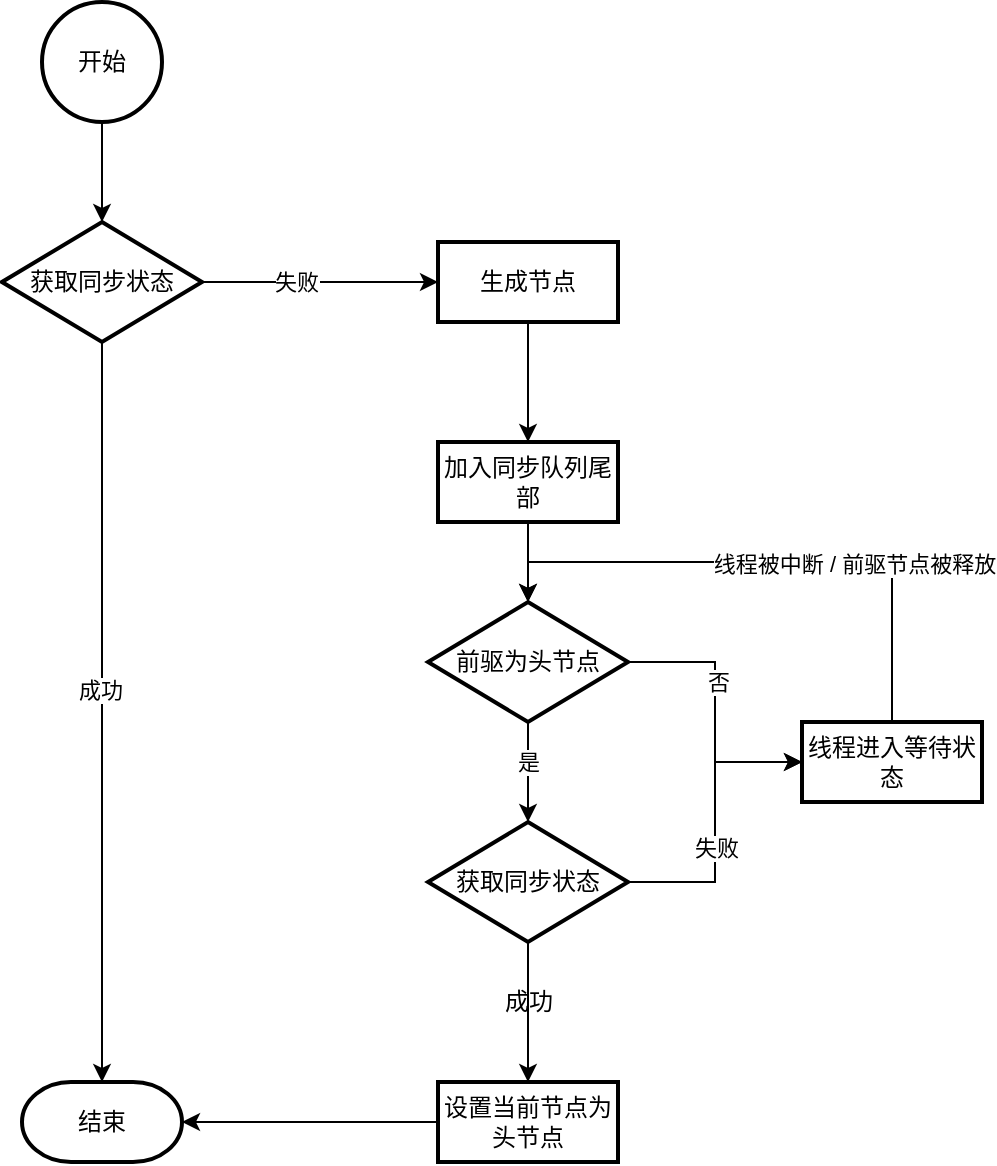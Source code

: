 <mxfile version="17.4.6" type="github">
  <diagram id="JyO5wfIBnVWaUuV6kD45" name="Page-1">
    <mxGraphModel dx="1038" dy="547" grid="1" gridSize="10" guides="1" tooltips="1" connect="1" arrows="1" fold="1" page="1" pageScale="1" pageWidth="850" pageHeight="1100" math="0" shadow="0">
      <root>
        <mxCell id="0" />
        <mxCell id="1" parent="0" />
        <mxCell id="2" value="结束" style="strokeWidth=2;html=1;shape=mxgraph.flowchart.terminator;whiteSpace=wrap;" parent="1" vertex="1">
          <mxGeometry x="80" y="600" width="80" height="40" as="geometry" />
        </mxCell>
        <mxCell id="oCD7jEItD05XK45wnstF-4" value="" style="edgeStyle=orthogonalEdgeStyle;rounded=0;orthogonalLoop=1;jettySize=auto;html=1;" edge="1" parent="1" source="3" target="oCD7jEItD05XK45wnstF-3">
          <mxGeometry relative="1" as="geometry" />
        </mxCell>
        <mxCell id="3" value="开始" style="strokeWidth=2;html=1;shape=mxgraph.flowchart.start_2;whiteSpace=wrap;" parent="1" vertex="1">
          <mxGeometry x="90" y="60" width="60" height="60" as="geometry" />
        </mxCell>
        <mxCell id="oCD7jEItD05XK45wnstF-6" value="" style="edgeStyle=orthogonalEdgeStyle;rounded=0;orthogonalLoop=1;jettySize=auto;html=1;" edge="1" parent="1" source="oCD7jEItD05XK45wnstF-3" target="oCD7jEItD05XK45wnstF-5">
          <mxGeometry relative="1" as="geometry" />
        </mxCell>
        <mxCell id="oCD7jEItD05XK45wnstF-22" value="失败" style="edgeLabel;html=1;align=center;verticalAlign=middle;resizable=0;points=[];" vertex="1" connectable="0" parent="oCD7jEItD05XK45wnstF-6">
          <mxGeometry x="-0.203" relative="1" as="geometry">
            <mxPoint as="offset" />
          </mxGeometry>
        </mxCell>
        <mxCell id="oCD7jEItD05XK45wnstF-20" style="edgeStyle=orthogonalEdgeStyle;rounded=0;orthogonalLoop=1;jettySize=auto;html=1;exitX=0.5;exitY=1;exitDx=0;exitDy=0;exitPerimeter=0;" edge="1" parent="1" source="oCD7jEItD05XK45wnstF-3" target="2">
          <mxGeometry relative="1" as="geometry" />
        </mxCell>
        <mxCell id="oCD7jEItD05XK45wnstF-21" value="成功" style="edgeLabel;html=1;align=center;verticalAlign=middle;resizable=0;points=[];" vertex="1" connectable="0" parent="oCD7jEItD05XK45wnstF-20">
          <mxGeometry x="-0.059" y="-1" relative="1" as="geometry">
            <mxPoint as="offset" />
          </mxGeometry>
        </mxCell>
        <mxCell id="oCD7jEItD05XK45wnstF-3" value="获取同步状态" style="strokeWidth=2;html=1;shape=mxgraph.flowchart.decision;whiteSpace=wrap;" vertex="1" parent="1">
          <mxGeometry x="70" y="170" width="100" height="60" as="geometry" />
        </mxCell>
        <mxCell id="oCD7jEItD05XK45wnstF-12" value="" style="edgeStyle=orthogonalEdgeStyle;rounded=0;orthogonalLoop=1;jettySize=auto;html=1;" edge="1" parent="1" source="oCD7jEItD05XK45wnstF-5" target="oCD7jEItD05XK45wnstF-7">
          <mxGeometry relative="1" as="geometry" />
        </mxCell>
        <mxCell id="oCD7jEItD05XK45wnstF-5" value="生成节点" style="whiteSpace=wrap;html=1;strokeWidth=2;" vertex="1" parent="1">
          <mxGeometry x="288" y="180" width="90" height="40" as="geometry" />
        </mxCell>
        <mxCell id="oCD7jEItD05XK45wnstF-13" value="" style="edgeStyle=orthogonalEdgeStyle;rounded=0;orthogonalLoop=1;jettySize=auto;html=1;" edge="1" parent="1" source="oCD7jEItD05XK45wnstF-7" target="oCD7jEItD05XK45wnstF-8">
          <mxGeometry relative="1" as="geometry" />
        </mxCell>
        <mxCell id="oCD7jEItD05XK45wnstF-7" value="加入同步队列尾部" style="whiteSpace=wrap;html=1;strokeWidth=2;" vertex="1" parent="1">
          <mxGeometry x="288" y="280" width="90" height="40" as="geometry" />
        </mxCell>
        <mxCell id="oCD7jEItD05XK45wnstF-14" value="" style="edgeStyle=orthogonalEdgeStyle;rounded=0;orthogonalLoop=1;jettySize=auto;html=1;" edge="1" parent="1" source="oCD7jEItD05XK45wnstF-8" target="oCD7jEItD05XK45wnstF-9">
          <mxGeometry relative="1" as="geometry" />
        </mxCell>
        <mxCell id="oCD7jEItD05XK45wnstF-23" value="是" style="edgeLabel;html=1;align=center;verticalAlign=middle;resizable=0;points=[];" vertex="1" connectable="0" parent="oCD7jEItD05XK45wnstF-14">
          <mxGeometry x="0.189" y="2" relative="1" as="geometry">
            <mxPoint x="-2" y="-10" as="offset" />
          </mxGeometry>
        </mxCell>
        <mxCell id="oCD7jEItD05XK45wnstF-17" value="" style="edgeStyle=orthogonalEdgeStyle;rounded=0;orthogonalLoop=1;jettySize=auto;html=1;" edge="1" parent="1" source="oCD7jEItD05XK45wnstF-8" target="oCD7jEItD05XK45wnstF-11">
          <mxGeometry relative="1" as="geometry" />
        </mxCell>
        <mxCell id="oCD7jEItD05XK45wnstF-24" value="否" style="edgeLabel;html=1;align=center;verticalAlign=middle;resizable=0;points=[];" vertex="1" connectable="0" parent="oCD7jEItD05XK45wnstF-17">
          <mxGeometry x="-0.492" y="-4" relative="1" as="geometry">
            <mxPoint x="10" y="6" as="offset" />
          </mxGeometry>
        </mxCell>
        <mxCell id="oCD7jEItD05XK45wnstF-8" value="前驱为头节点" style="strokeWidth=2;html=1;shape=mxgraph.flowchart.decision;whiteSpace=wrap;" vertex="1" parent="1">
          <mxGeometry x="283" y="360" width="100" height="60" as="geometry" />
        </mxCell>
        <mxCell id="oCD7jEItD05XK45wnstF-15" value="" style="edgeStyle=orthogonalEdgeStyle;rounded=0;orthogonalLoop=1;jettySize=auto;html=1;" edge="1" parent="1" source="oCD7jEItD05XK45wnstF-9" target="oCD7jEItD05XK45wnstF-10">
          <mxGeometry relative="1" as="geometry" />
        </mxCell>
        <mxCell id="oCD7jEItD05XK45wnstF-19" style="edgeStyle=orthogonalEdgeStyle;rounded=0;orthogonalLoop=1;jettySize=auto;html=1;entryX=0;entryY=0.5;entryDx=0;entryDy=0;" edge="1" parent="1" source="oCD7jEItD05XK45wnstF-9" target="oCD7jEItD05XK45wnstF-11">
          <mxGeometry relative="1" as="geometry" />
        </mxCell>
        <mxCell id="oCD7jEItD05XK45wnstF-26" value="失败" style="edgeLabel;html=1;align=center;verticalAlign=middle;resizable=0;points=[];" vertex="1" connectable="0" parent="oCD7jEItD05XK45wnstF-19">
          <mxGeometry x="-0.178" relative="1" as="geometry">
            <mxPoint as="offset" />
          </mxGeometry>
        </mxCell>
        <mxCell id="oCD7jEItD05XK45wnstF-9" value="获取同步状态" style="strokeWidth=2;html=1;shape=mxgraph.flowchart.decision;whiteSpace=wrap;" vertex="1" parent="1">
          <mxGeometry x="283" y="470" width="100" height="60" as="geometry" />
        </mxCell>
        <mxCell id="oCD7jEItD05XK45wnstF-16" value="" style="edgeStyle=orthogonalEdgeStyle;rounded=0;orthogonalLoop=1;jettySize=auto;html=1;" edge="1" parent="1" source="oCD7jEItD05XK45wnstF-10" target="2">
          <mxGeometry relative="1" as="geometry" />
        </mxCell>
        <mxCell id="oCD7jEItD05XK45wnstF-10" value="设置当前节点为头节点" style="whiteSpace=wrap;html=1;strokeWidth=2;" vertex="1" parent="1">
          <mxGeometry x="288" y="600" width="90" height="40" as="geometry" />
        </mxCell>
        <mxCell id="oCD7jEItD05XK45wnstF-28" style="edgeStyle=orthogonalEdgeStyle;rounded=0;orthogonalLoop=1;jettySize=auto;html=1;entryX=0.5;entryY=0;entryDx=0;entryDy=0;entryPerimeter=0;exitX=0.5;exitY=0;exitDx=0;exitDy=0;" edge="1" parent="1" source="oCD7jEItD05XK45wnstF-11" target="oCD7jEItD05XK45wnstF-8">
          <mxGeometry relative="1" as="geometry" />
        </mxCell>
        <mxCell id="oCD7jEItD05XK45wnstF-29" value="线程被中断 / 前驱节点被释放" style="edgeLabel;html=1;align=center;verticalAlign=middle;resizable=0;points=[];" vertex="1" connectable="0" parent="oCD7jEItD05XK45wnstF-28">
          <mxGeometry x="-0.296" y="1" relative="1" as="geometry">
            <mxPoint as="offset" />
          </mxGeometry>
        </mxCell>
        <mxCell id="oCD7jEItD05XK45wnstF-11" value="线程进入等待状态" style="whiteSpace=wrap;html=1;strokeWidth=2;" vertex="1" parent="1">
          <mxGeometry x="470" y="420" width="90" height="40" as="geometry" />
        </mxCell>
        <mxCell id="oCD7jEItD05XK45wnstF-25" value="成功" style="text;html=1;align=center;verticalAlign=middle;resizable=0;points=[];autosize=1;strokeColor=none;fillColor=none;" vertex="1" parent="1">
          <mxGeometry x="313" y="550" width="40" height="20" as="geometry" />
        </mxCell>
      </root>
    </mxGraphModel>
  </diagram>
</mxfile>
